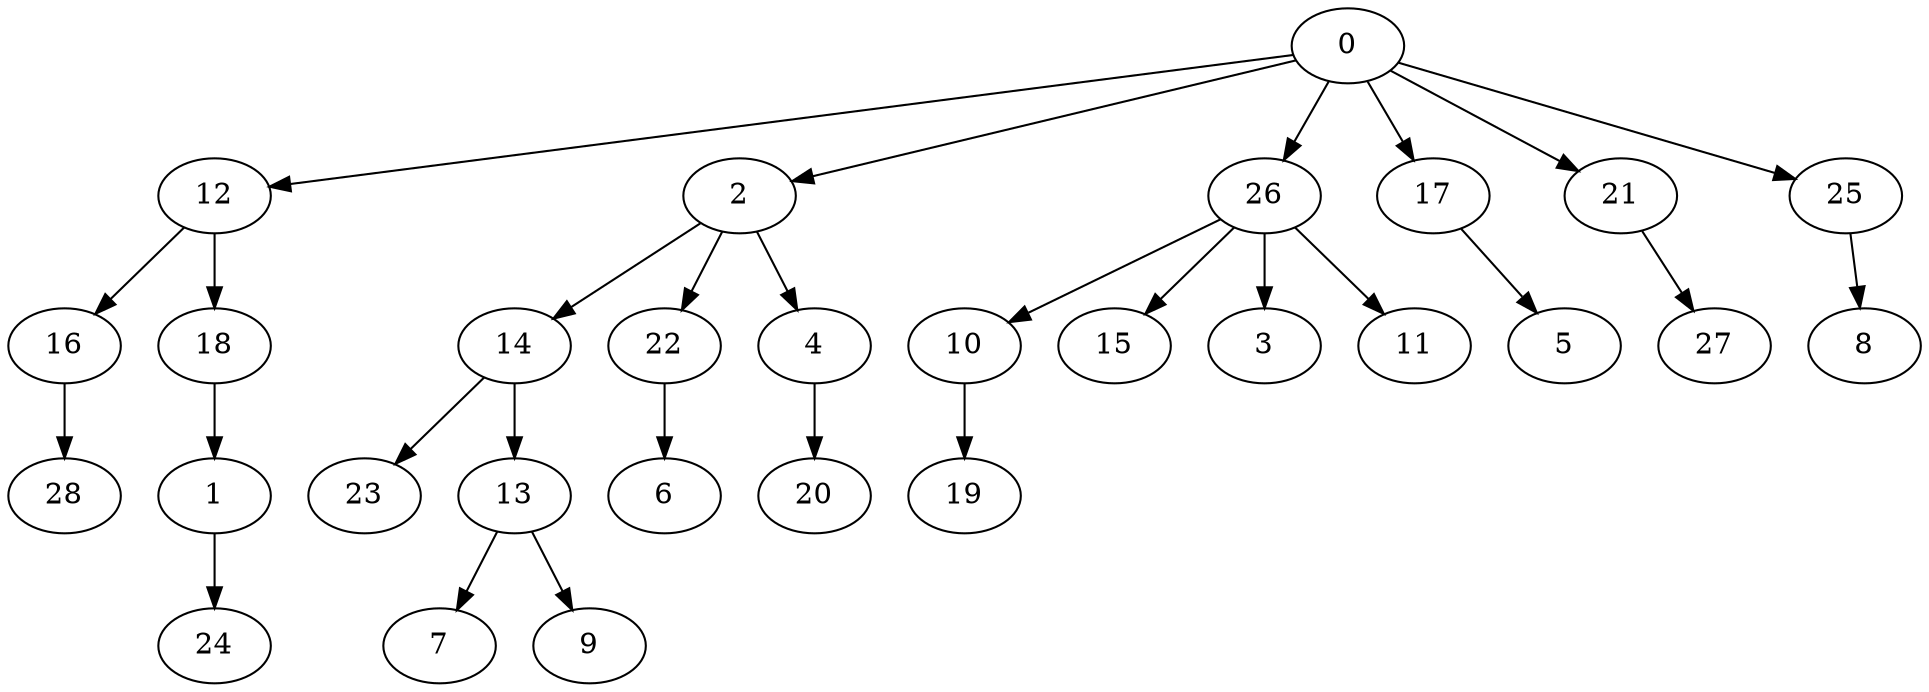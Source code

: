 digraph {
	0 [label=0]
	12 [label=12]
	2 [label=2]
	26 [label=26]
	17 [label=17]
	21 [label=21]
	25 [label=25]
	16 [label=16]
	18 [label=18]
	14 [label=14]
	22 [label=22]
	4 [label=4]
	10 [label=10]
	15 [label=15]
	3 [label=3]
	11 [label=11]
	5 [label=5]
	27 [label=27]
	8 [label=8]
	28 [label=28]
	1 [label=1]
	23 [label=23]
	13 [label=13]
	6 [label=6]
	20 [label=20]
	19 [label=19]
	24 [label=24]
	7 [label=7]
	9 [label=9]
	0 -> 12
	0 -> 2
	0 -> 26
	0 -> 17
	0 -> 21
	0 -> 25
	12 -> 16
	12 -> 18
	2 -> 14
	2 -> 22
	2 -> 4
	26 -> 10
	26 -> 15
	26 -> 3
	26 -> 11
	17 -> 5
	21 -> 27
	25 -> 8
	16 -> 28
	18 -> 1
	14 -> 23
	14 -> 13
	22 -> 6
	4 -> 20
	10 -> 19
	1 -> 24
	13 -> 7
	13 -> 9
}
